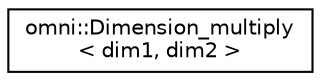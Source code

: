 digraph "Graphical Class Hierarchy"
{
  edge [fontname="Helvetica",fontsize="10",labelfontname="Helvetica",labelfontsize="10"];
  node [fontname="Helvetica",fontsize="10",shape=record];
  rankdir="LR";
  Node0 [label="omni::Dimension_multiply\l\< dim1, dim2 \>",height=0.2,width=0.4,color="black", fillcolor="white", style="filled",URL="$structomni_1_1Dimension__multiply.html"];
}
